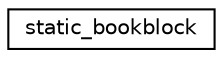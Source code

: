 digraph "Graphical Class Hierarchy"
{
  edge [fontname="Helvetica",fontsize="10",labelfontname="Helvetica",labelfontsize="10"];
  node [fontname="Helvetica",fontsize="10",shape=record];
  rankdir="LR";
  Node1 [label="static_bookblock",height=0.2,width=0.4,color="black", fillcolor="white", style="filled",URL="$structstatic__bookblock.html"];
}
